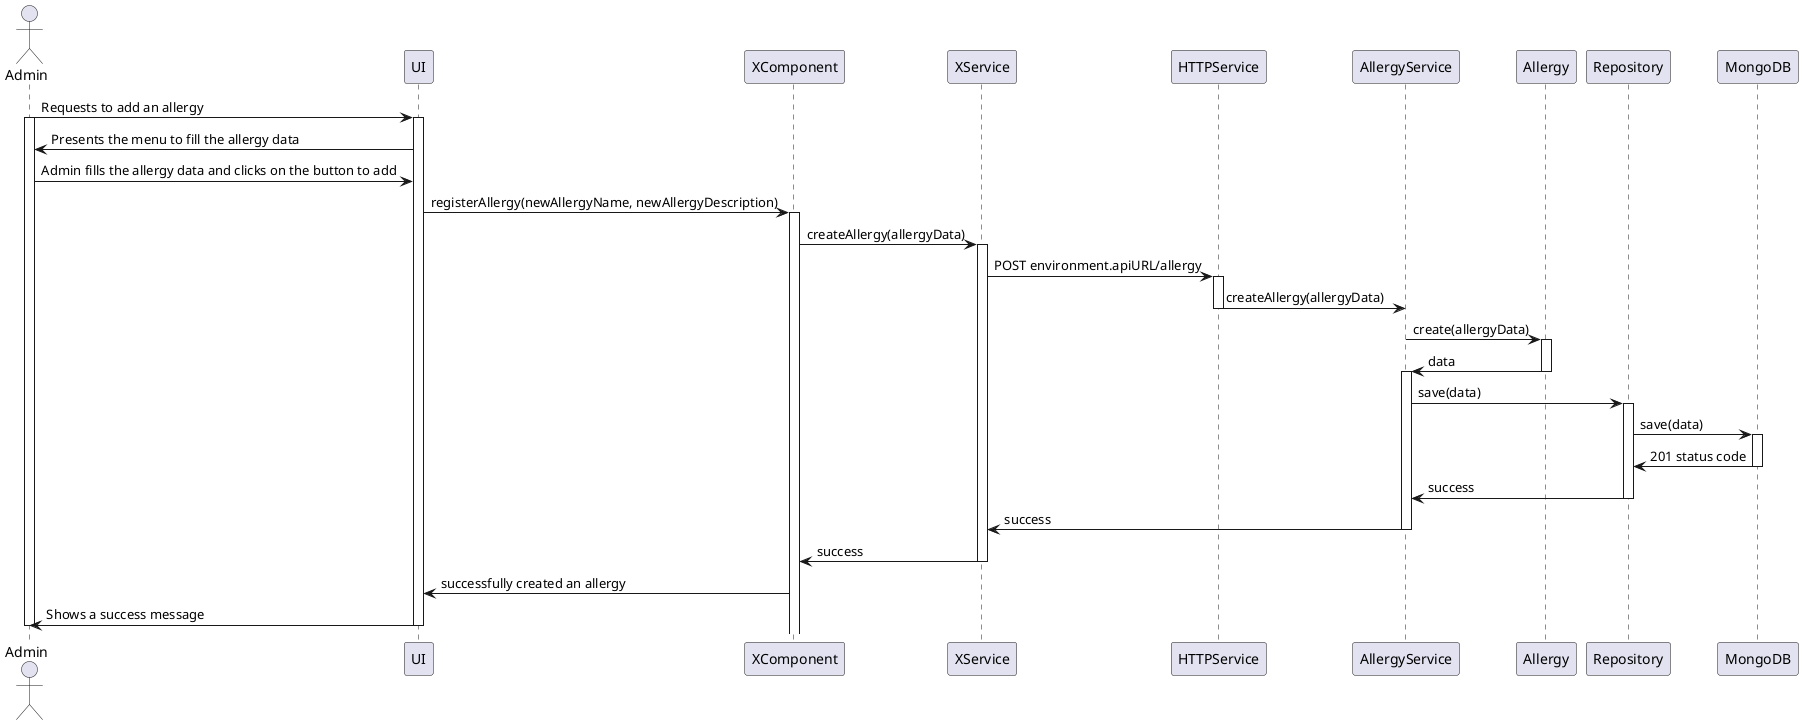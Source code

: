 @startuml
'https://plantuml.com/sequence-diagram

actor "Admin" as adm
participant UI as ui
participant XComponent as comp
participant XService as ser
participant "HTTPService" as http



adm -> ui : Requests to add an allergy
activate adm
activate ui

ui -> adm : Presents the menu to fill the allergy data

adm -> ui : Admin fills the allergy data and clicks on the button to add

ui -> comp : registerAllergy(newAllergyName, newAllergyDescription)
activate comp

comp -> ser : createAllergy(allergyData)
activate ser

ser -> http : POST environment.apiURL/allergy
activate http



http -> AllergyService : createAllergy(allergyData)
deactivate http

AllergyService -> Allergy : create(allergyData)
activate Allergy

Allergy -> AllergyService : data
deactivate Allergy
activate AllergyService

AllergyService -> Repository : save(data)

activate Repository
Repository -> MongoDB : save(data)

activate MongoDB

MongoDB -> Repository : 201 status code
deactivate MongoDB

Repository -> AllergyService : success
deactivate Repository
AllergyService -> ser : success
deactivate AllergyService

deactivate http
ser -> comp : success
deactivate ser
comp -> ui : successfully created an allergy


ui -> adm : Shows a success message
deactivate adm
deactivate ui
@enduml
